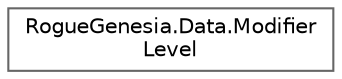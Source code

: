 digraph "Graphical Class Hierarchy"
{
 // LATEX_PDF_SIZE
  bgcolor="transparent";
  edge [fontname=Helvetica,fontsize=10,labelfontname=Helvetica,labelfontsize=10];
  node [fontname=Helvetica,fontsize=10,shape=box,height=0.2,width=0.4];
  rankdir="LR";
  Node0 [label="RogueGenesia.Data.Modifier\lLevel",height=0.2,width=0.4,color="grey40", fillcolor="white", style="filled",URL="$class_rogue_genesia_1_1_data_1_1_modifier_level.html",tooltip=" "];
}
